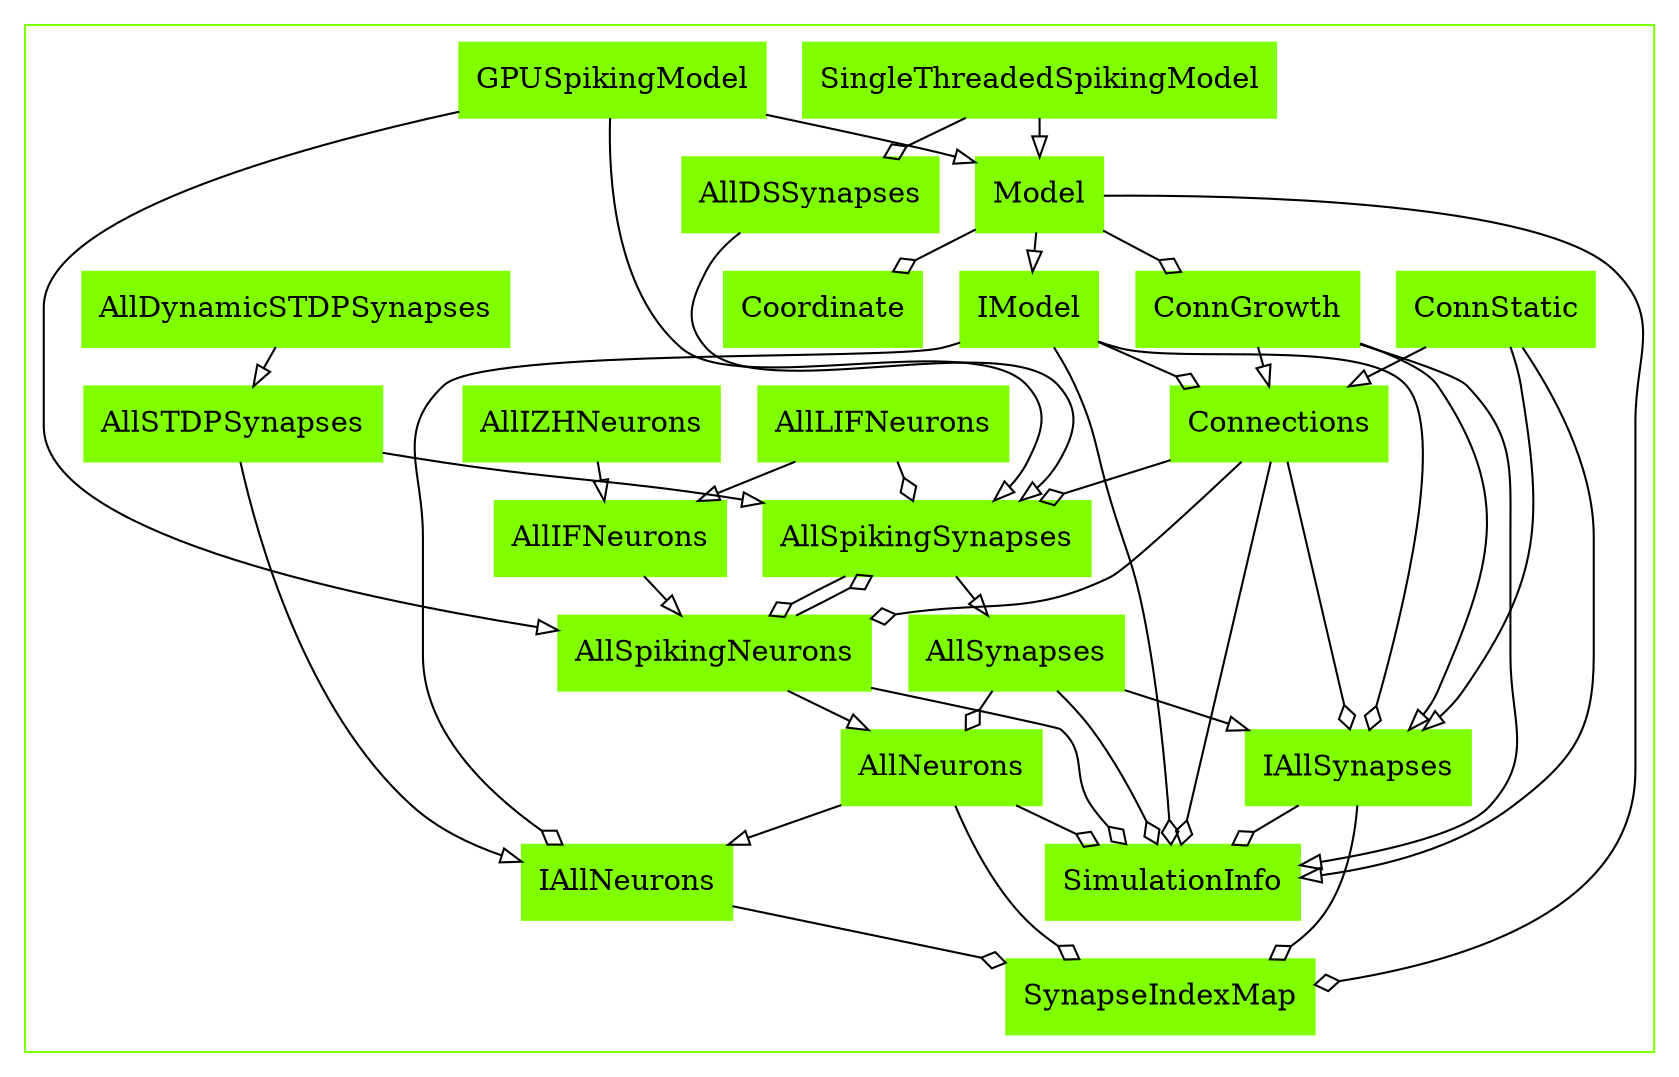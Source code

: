 digraph{

	subgraph clusterB {
		node [shape = record];

		color = chartreuse
		AllDSSynapses[label = AllDSSynapses, style = filled, color = chartreuse];
		AllDynamicSTDPSynapses[label = AllDynamicSTDPSynapses, style = filled, color = chartreuse];
		AllIFNeurons[label = AllIFNeurons, style = filled, color = chartreuse];
		AllIZHNeurons[label = AllIZHNeurons, style = filled, color = chartreuse];
		AllLIFNeurons[label = AllLIFNeurons, style = filled, color = chartreuse];
		AllNeurons[label = AllNeurons, style = filled, color = chartreuse];
		AllSTDPSynapses[label = AllSTDPSynapses, style = filled, color = chartreuse];
		AllSpikingNeurons[label = AllSpikingNeurons, style = filled, color = chartreuse];
		AllSpikingSynapses[label = AllSpikingSynapses, style = filled, color = chartreuse];
		AllSynapses[label = AllSynapses, style = filled, color = chartreuse];
		ConnGrowth[label = ConnGrowth, style = filled, color = chartreuse];
		ConnStatic[label = ConnStatic, style = filled, color = chartreuse];
		Connections[label = Connections, style = filled, color = chartreuse];
		Coordinate[label = Coordinate, style = filled, color = chartreuse];
		GPUSpikingModel[label = GPUSpikingModel, style = filled, color = chartreuse];
		IAllNeurons[label = IAllNeurons, style = filled, color = chartreuse];
		IAllSynapses[label = IAllSynapses, style = filled, color = chartreuse];
		IModel[label = IModel, style = filled, color = chartreuse];
		Model[label = Model, style = filled, color = chartreuse];
		SimulationInfo[label = SimulationInfo, style = filled, color = chartreuse];
		SingleThreadedSpikingModel[label = SingleThreadedSpikingModel, style = filled, color = chartreuse];
		SynapseIndexMap[label = SynapseIndexMap, style = filled, color = chartreuse];


		//------LAYOUT FOR SUBGRAPH------


		rankdir = BT; // Rank Direction Top to Bottom
		nodesep = 0.98; // Node Separation
		ranksep = 0.98; // Rank Separation


		//INHERITANCE//


		AllDSSynapses -> AllSpikingSynapses [arrowhead=empty];

		AllDynamicSTDPSynapses -> AllSTDPSynapses [arrowhead=empty];

		AllIFNeurons -> AllSpikingNeurons [arrowhead=empty];

		AllIZHNeurons -> AllIFNeurons [arrowhead=empty];

		AllLIFNeurons -> AllIFNeurons [arrowhead=empty];

		AllNeurons -> IAllNeurons [arrowhead=empty];

		AllSTDPSynapses -> AllSpikingSynapses [arrowhead=empty];
		AllSTDPSynapses -> IAllNeurons [arrowhead=empty];

		AllSpikingNeurons -> AllNeurons [arrowhead=empty];

		AllSpikingSynapses -> AllSynapses [arrowhead=empty];

		AllSynapses -> IAllSynapses [arrowhead=empty];

		ConnGrowth -> Connections [arrowhead=empty];
		ConnGrowth -> IAllSynapses [arrowhead=empty];
		ConnGrowth -> SimulationInfo [arrowhead=empty];

		ConnStatic -> Connections [arrowhead=empty];
		ConnStatic -> IAllSynapses [arrowhead=empty];
		ConnStatic -> SimulationInfo [arrowhead=empty];

		GPUSpikingModel -> AllSpikingNeurons [arrowhead=empty];
		GPUSpikingModel -> AllSpikingSynapses [arrowhead=empty];
		GPUSpikingModel -> Model [arrowhead=empty];

		Model -> IModel [arrowhead=empty];

		SingleThreadedSpikingModel -> Model [arrowhead=empty];


		//COMPOSITION//


		AllLIFNeurons -> AllSpikingSynapses [arrowhead=ediamond];

		AllNeurons -> SimulationInfo [arrowhead=ediamond];
		AllNeurons -> SynapseIndexMap [arrowhead=ediamond];

		AllSpikingNeurons -> AllSpikingSynapses [arrowhead=ediamond];
		AllSpikingNeurons -> SimulationInfo [arrowhead=ediamond];

		AllSpikingSynapses -> AllSpikingNeurons [arrowhead=ediamond];

		AllSynapses -> AllNeurons [arrowhead=ediamond];
		AllSynapses -> SimulationInfo [arrowhead=ediamond];

		Connections -> AllSpikingNeurons [arrowhead=ediamond];
		Connections -> AllSpikingSynapses [arrowhead=ediamond];
		Connections -> IAllSynapses [arrowhead=ediamond];
		Connections -> SimulationInfo [arrowhead=ediamond];

		IAllNeurons -> SynapseIndexMap [arrowhead=ediamond];

		IAllSynapses -> SimulationInfo [arrowhead=ediamond];
		IAllSynapses -> SynapseIndexMap [arrowhead=ediamond];

		IModel -> Connections [arrowhead=ediamond];
		IModel -> IAllNeurons [arrowhead=ediamond];
		IModel -> IAllSynapses [arrowhead=ediamond];
		IModel -> SimulationInfo [arrowhead=ediamond];

		Model -> ConnGrowth [arrowhead=ediamond];
		Model -> Coordinate [arrowhead=ediamond];
		Model -> SynapseIndexMap [arrowhead=ediamond];

		SingleThreadedSpikingModel -> AllDSSynapses [arrowhead=ediamond];
	}//end subgraph B
}//end digraph